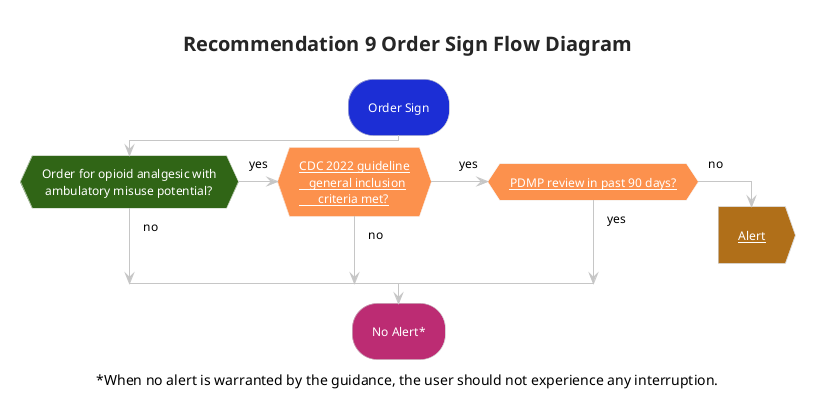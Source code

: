@startuml flow_rec09_ordersign
!theme carbon-gray
skinparam hyperlinkColor white
<style>
activityDiagram {
 FontColor white
 RoundCorner 50
 arrow {
  FontColor: Black
 }
 diamond {
  BackgroundColor #fc914d
 }
}
</style>
title Recommendation 9 Order Sign Flow Diagram
#1C2ED5:Order Sign; 
#306516:if (Order for opioid analgesic with\n ambulatory misuse potential?) then (no)
(yes) elseif ([[subroutines.html#cdc-2022-general-inclusion-criteria CDC 2022 guideline\n   general inclusion\n      criteria met?]]) then (no)
(yes) elseif ([[subroutines.html#recommendation-9-pdmp-review-in-past-90-days PDMP review in past 90 days?]]) then (yes) 
else (no) 
#b06f19:[[user-interaction-alerts.html#recommendation-9-alert Alert]];<<output>>
kill
endif
#BC2C73:No Alert*;
caption ~*When no alert is warranted by the guidance, the user should not experience any interruption.
@enduml